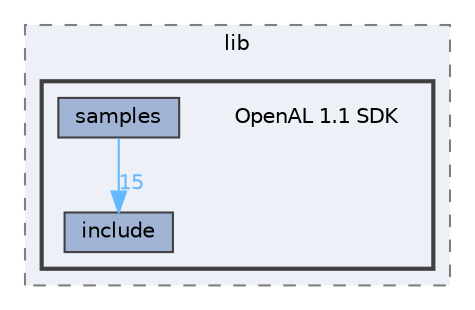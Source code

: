 digraph "techstorm/lib/OpenAL 1.1 SDK"
{
 // LATEX_PDF_SIZE
  bgcolor="transparent";
  edge [fontname=Helvetica,fontsize=10,labelfontname=Helvetica,labelfontsize=10];
  node [fontname=Helvetica,fontsize=10,shape=box,height=0.2,width=0.4];
  compound=true
  subgraph clusterdir_ce77d4233c48ea156838b94d75726422 {
    graph [ bgcolor="#edf0f7", pencolor="grey50", label="lib", fontname=Helvetica,fontsize=10 style="filled,dashed", URL="dir_ce77d4233c48ea156838b94d75726422.html",tooltip=""]
  subgraph clusterdir_20a7e4fcfdd24ad274082bf6b61f6ad6 {
    graph [ bgcolor="#edf0f7", pencolor="grey25", label="", fontname=Helvetica,fontsize=10 style="filled,bold", URL="dir_20a7e4fcfdd24ad274082bf6b61f6ad6.html",tooltip=""]
    dir_20a7e4fcfdd24ad274082bf6b61f6ad6 [shape=plaintext, label="OpenAL 1.1 SDK"];
  dir_bb3fdf068fd371f79c65ca1b4625b0e3 [label="include", fillcolor="#a2b4d6", color="grey25", style="filled", URL="dir_bb3fdf068fd371f79c65ca1b4625b0e3.html",tooltip=""];
  dir_ad8770f1af3a139d11f948b20e0c6a7b [label="samples", fillcolor="#a2b4d6", color="grey25", style="filled", URL="dir_ad8770f1af3a139d11f948b20e0c6a7b.html",tooltip=""];
  }
  }
  dir_ad8770f1af3a139d11f948b20e0c6a7b->dir_bb3fdf068fd371f79c65ca1b4625b0e3 [headlabel="15", labeldistance=1.5 headhref="dir_000105_000059.html" href="dir_000105_000059.html" color="steelblue1" fontcolor="steelblue1"];
}
